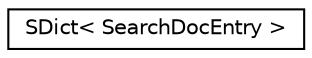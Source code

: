 digraph "Graphical Class Hierarchy"
{
 // INTERACTIVE_SVG=YES
  edge [fontname="Helvetica",fontsize="10",labelfontname="Helvetica",labelfontsize="10"];
  node [fontname="Helvetica",fontsize="10",shape=record];
  rankdir="LR";
  Node0 [label="SDict\< SearchDocEntry \>",height=0.2,width=0.4,color="black", fillcolor="white", style="filled",URL="$d1/d50/class_s_dict.html"];
}
